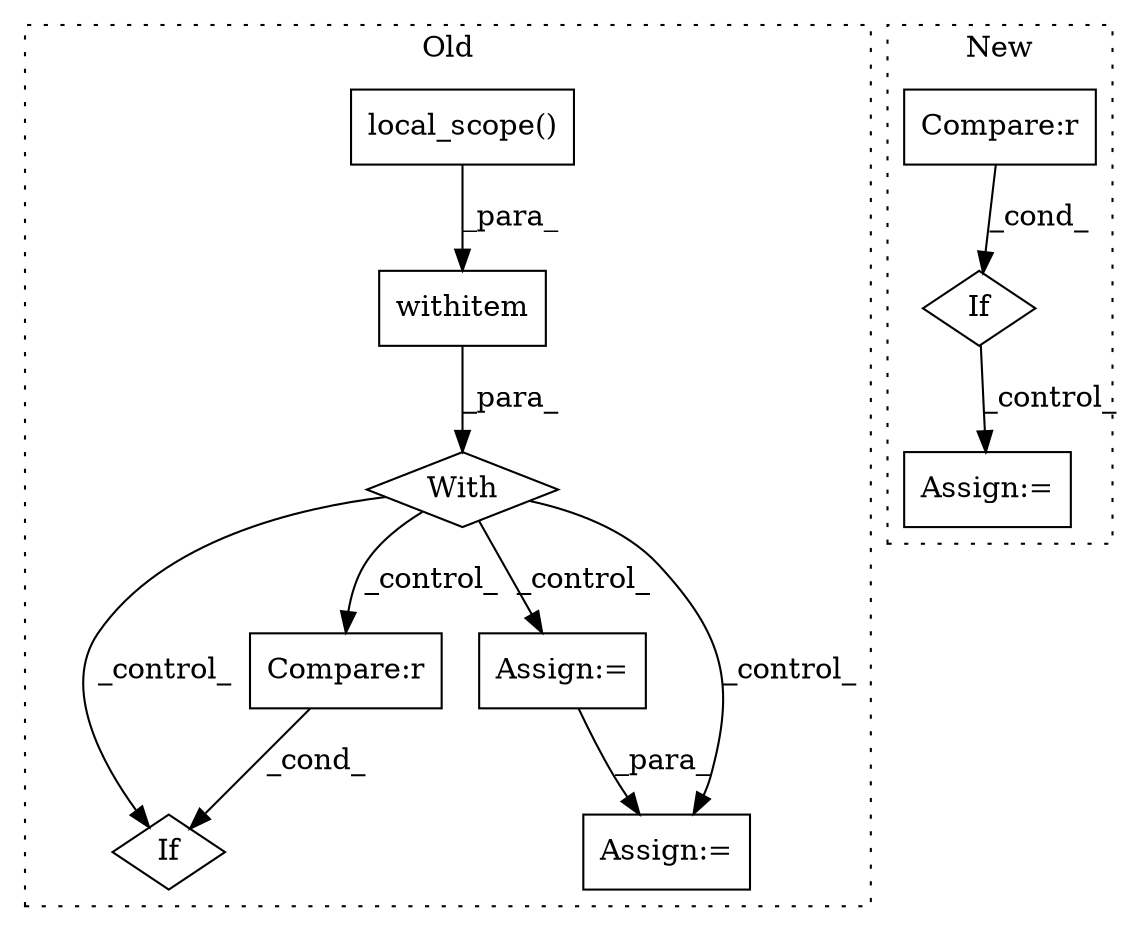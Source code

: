 digraph G {
subgraph cluster0 {
1 [label="local_scope()" a="75" s="4237" l="19" shape="box"];
3 [label="If" a="96" s="5071" l="3" shape="diamond"];
4 [label="With" a="39" s="4232,4242" l="5,31" shape="diamond"];
5 [label="withitem" a="49" s="4237" l="5" shape="box"];
7 [label="Compare:r" a="40" s="5074" l="18" shape="box"];
8 [label="Assign:=" a="68" s="4929" l="3" shape="box"];
10 [label="Assign:=" a="68" s="5610" l="3" shape="box"];
label = "Old";
style="dotted";
}
subgraph cluster1 {
2 [label="If" a="96" s="5100" l="3" shape="diamond"];
6 [label="Compare:r" a="40" s="5103" l="23" shape="box"];
9 [label="Assign:=" a="68" s="5153" l="3" shape="box"];
label = "New";
style="dotted";
}
1 -> 5 [label="_para_"];
2 -> 9 [label="_control_"];
4 -> 8 [label="_control_"];
4 -> 10 [label="_control_"];
4 -> 7 [label="_control_"];
4 -> 3 [label="_control_"];
5 -> 4 [label="_para_"];
6 -> 2 [label="_cond_"];
7 -> 3 [label="_cond_"];
8 -> 10 [label="_para_"];
}